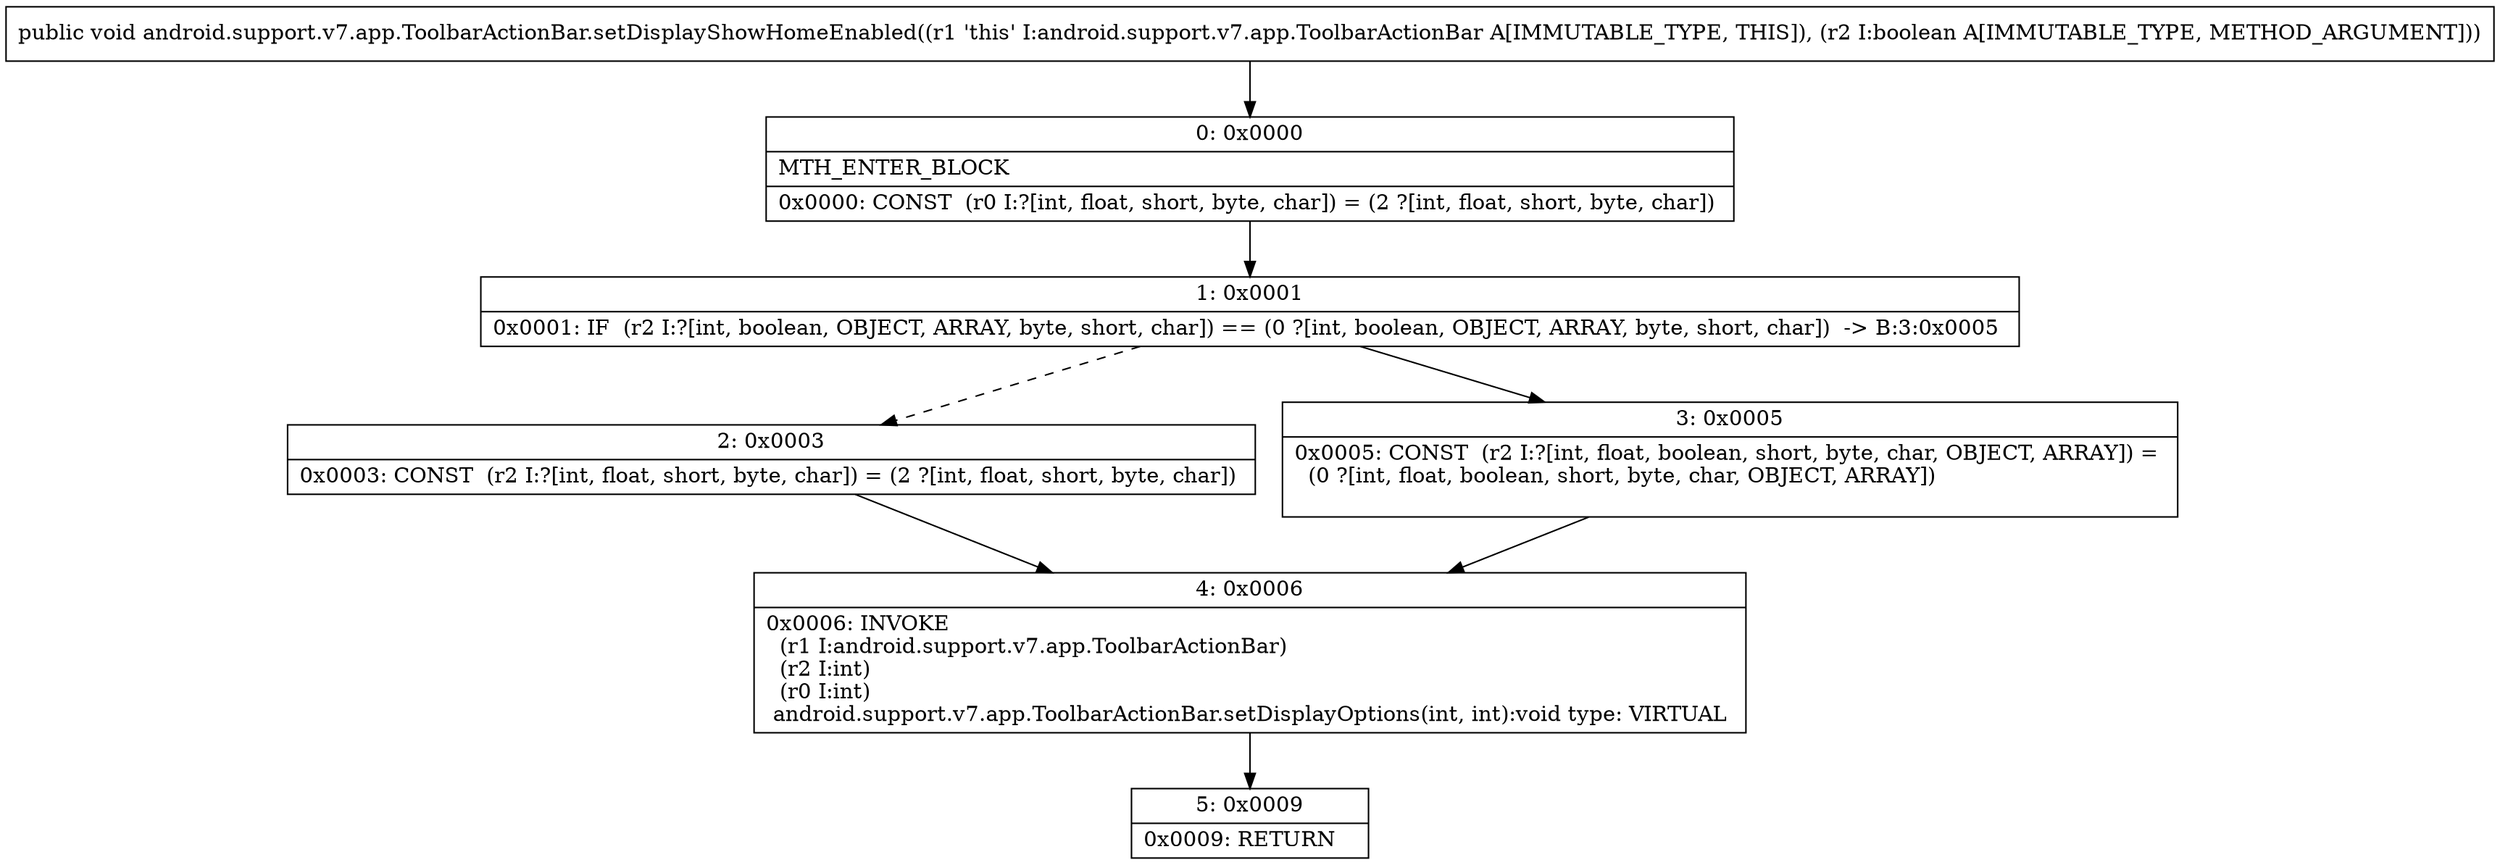 digraph "CFG forandroid.support.v7.app.ToolbarActionBar.setDisplayShowHomeEnabled(Z)V" {
Node_0 [shape=record,label="{0\:\ 0x0000|MTH_ENTER_BLOCK\l|0x0000: CONST  (r0 I:?[int, float, short, byte, char]) = (2 ?[int, float, short, byte, char]) \l}"];
Node_1 [shape=record,label="{1\:\ 0x0001|0x0001: IF  (r2 I:?[int, boolean, OBJECT, ARRAY, byte, short, char]) == (0 ?[int, boolean, OBJECT, ARRAY, byte, short, char])  \-\> B:3:0x0005 \l}"];
Node_2 [shape=record,label="{2\:\ 0x0003|0x0003: CONST  (r2 I:?[int, float, short, byte, char]) = (2 ?[int, float, short, byte, char]) \l}"];
Node_3 [shape=record,label="{3\:\ 0x0005|0x0005: CONST  (r2 I:?[int, float, boolean, short, byte, char, OBJECT, ARRAY]) = \l  (0 ?[int, float, boolean, short, byte, char, OBJECT, ARRAY])\l \l}"];
Node_4 [shape=record,label="{4\:\ 0x0006|0x0006: INVOKE  \l  (r1 I:android.support.v7.app.ToolbarActionBar)\l  (r2 I:int)\l  (r0 I:int)\l android.support.v7.app.ToolbarActionBar.setDisplayOptions(int, int):void type: VIRTUAL \l}"];
Node_5 [shape=record,label="{5\:\ 0x0009|0x0009: RETURN   \l}"];
MethodNode[shape=record,label="{public void android.support.v7.app.ToolbarActionBar.setDisplayShowHomeEnabled((r1 'this' I:android.support.v7.app.ToolbarActionBar A[IMMUTABLE_TYPE, THIS]), (r2 I:boolean A[IMMUTABLE_TYPE, METHOD_ARGUMENT])) }"];
MethodNode -> Node_0;
Node_0 -> Node_1;
Node_1 -> Node_2[style=dashed];
Node_1 -> Node_3;
Node_2 -> Node_4;
Node_3 -> Node_4;
Node_4 -> Node_5;
}

